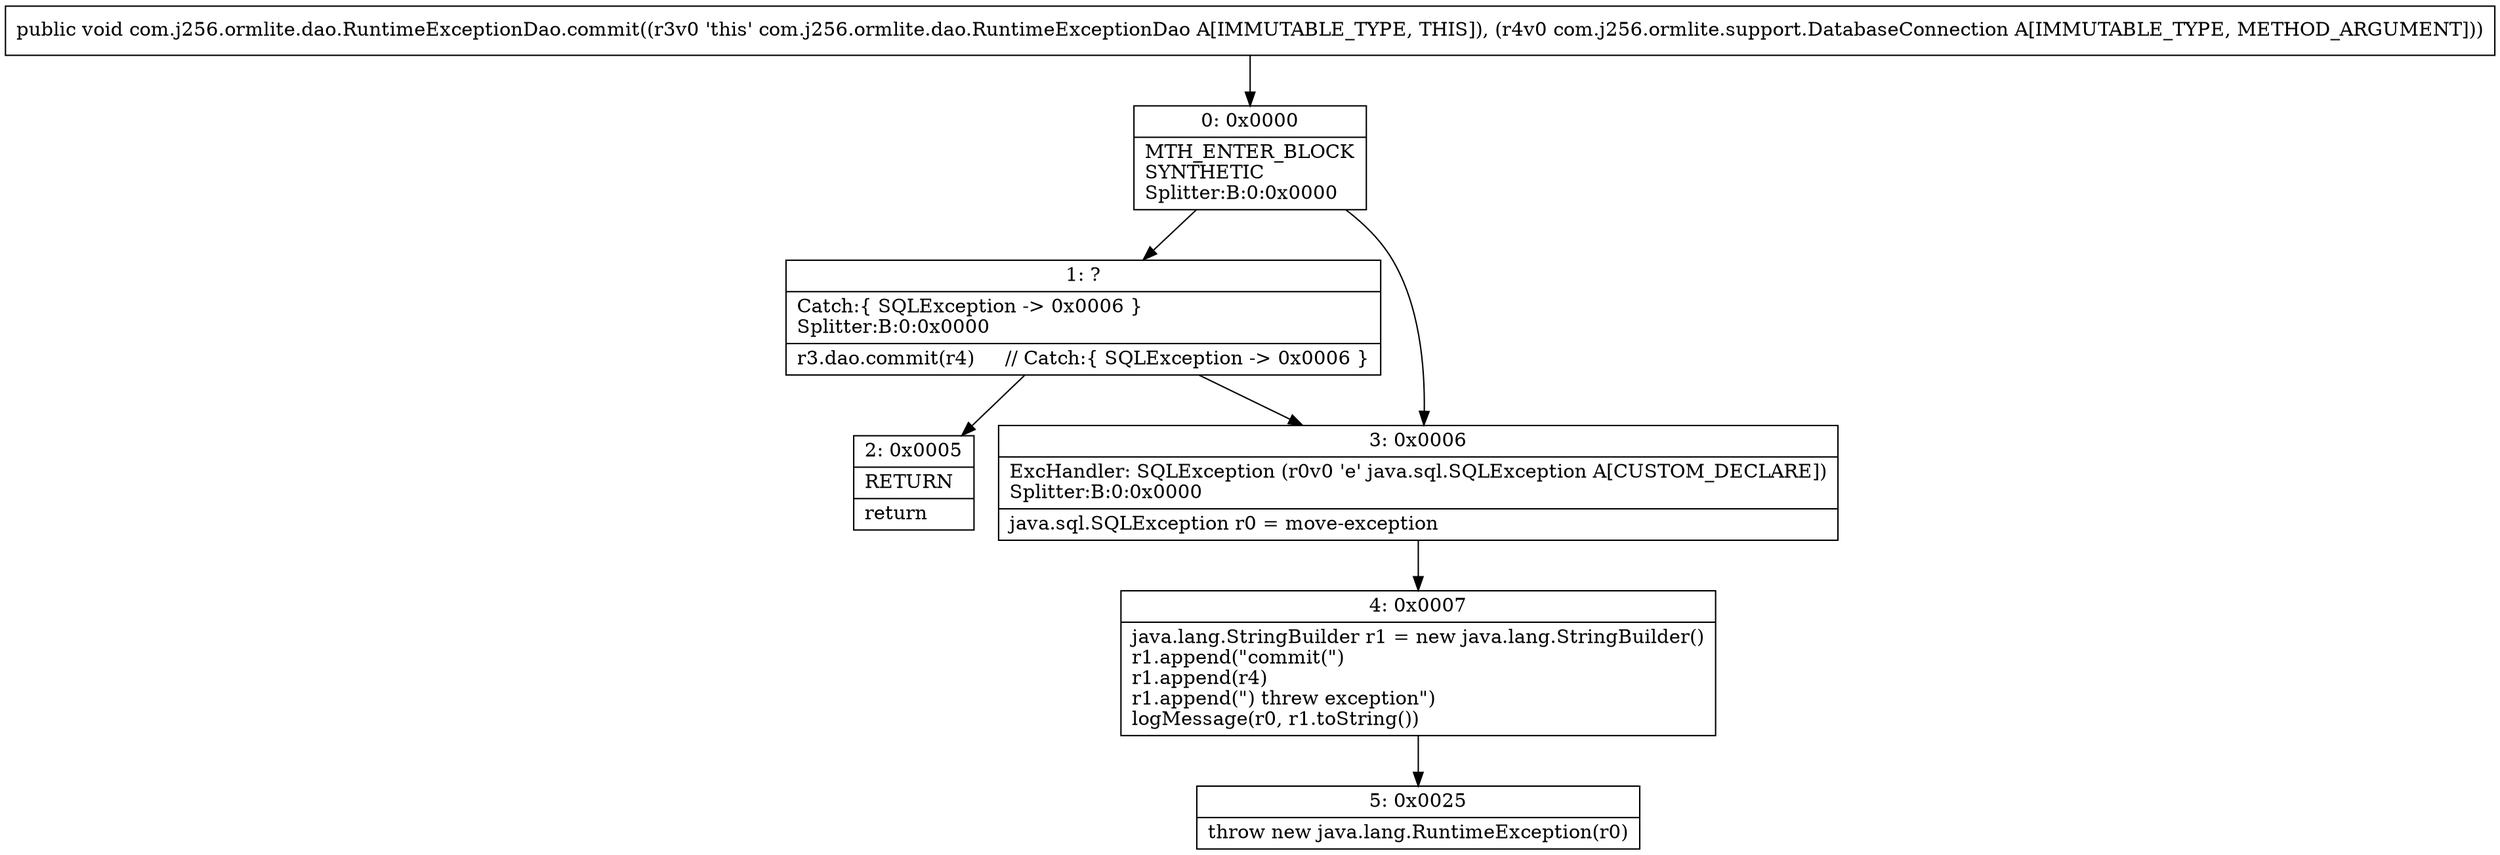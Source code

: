 digraph "CFG forcom.j256.ormlite.dao.RuntimeExceptionDao.commit(Lcom\/j256\/ormlite\/support\/DatabaseConnection;)V" {
Node_0 [shape=record,label="{0\:\ 0x0000|MTH_ENTER_BLOCK\lSYNTHETIC\lSplitter:B:0:0x0000\l}"];
Node_1 [shape=record,label="{1\:\ ?|Catch:\{ SQLException \-\> 0x0006 \}\lSplitter:B:0:0x0000\l|r3.dao.commit(r4)     \/\/ Catch:\{ SQLException \-\> 0x0006 \}\l}"];
Node_2 [shape=record,label="{2\:\ 0x0005|RETURN\l|return\l}"];
Node_3 [shape=record,label="{3\:\ 0x0006|ExcHandler: SQLException (r0v0 'e' java.sql.SQLException A[CUSTOM_DECLARE])\lSplitter:B:0:0x0000\l|java.sql.SQLException r0 = move\-exception\l}"];
Node_4 [shape=record,label="{4\:\ 0x0007|java.lang.StringBuilder r1 = new java.lang.StringBuilder()\lr1.append(\"commit(\")\lr1.append(r4)\lr1.append(\") threw exception\")\llogMessage(r0, r1.toString())\l}"];
Node_5 [shape=record,label="{5\:\ 0x0025|throw new java.lang.RuntimeException(r0)\l}"];
MethodNode[shape=record,label="{public void com.j256.ormlite.dao.RuntimeExceptionDao.commit((r3v0 'this' com.j256.ormlite.dao.RuntimeExceptionDao A[IMMUTABLE_TYPE, THIS]), (r4v0 com.j256.ormlite.support.DatabaseConnection A[IMMUTABLE_TYPE, METHOD_ARGUMENT])) }"];
MethodNode -> Node_0;
Node_0 -> Node_1;
Node_0 -> Node_3;
Node_1 -> Node_2;
Node_1 -> Node_3;
Node_3 -> Node_4;
Node_4 -> Node_5;
}


